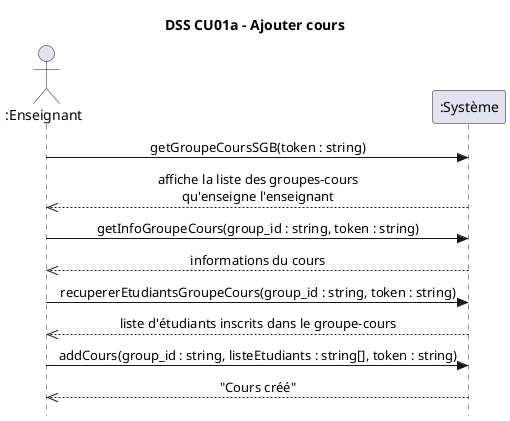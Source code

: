 @startuml DSS
skinparam style strictuml
skinparam defaultfontname Verdana
skinparam sequence {
    MessageAlign center
}
hide empty members
title DSS CU01a - Ajouter cours

actor ":Enseignant" as e
participant ":Système" as s

e->s : getGroupeCoursSGB(token : string)
e<<--s : affiche la liste des groupes-cours\nqu'enseigne l'enseignant
e->s : getInfoGroupeCours(group_id : string, token : string)
e<<--s : informations du cours
e->s : recupererEtudiantsGroupeCours(group_id : string, token : string)
e<<--s : liste d'étudiants inscrits dans le groupe-cours
e->s : addCours(group_id : string, listeEtudiants : string[], token : string)
e<<--s : "Cours créé"
@enduml
